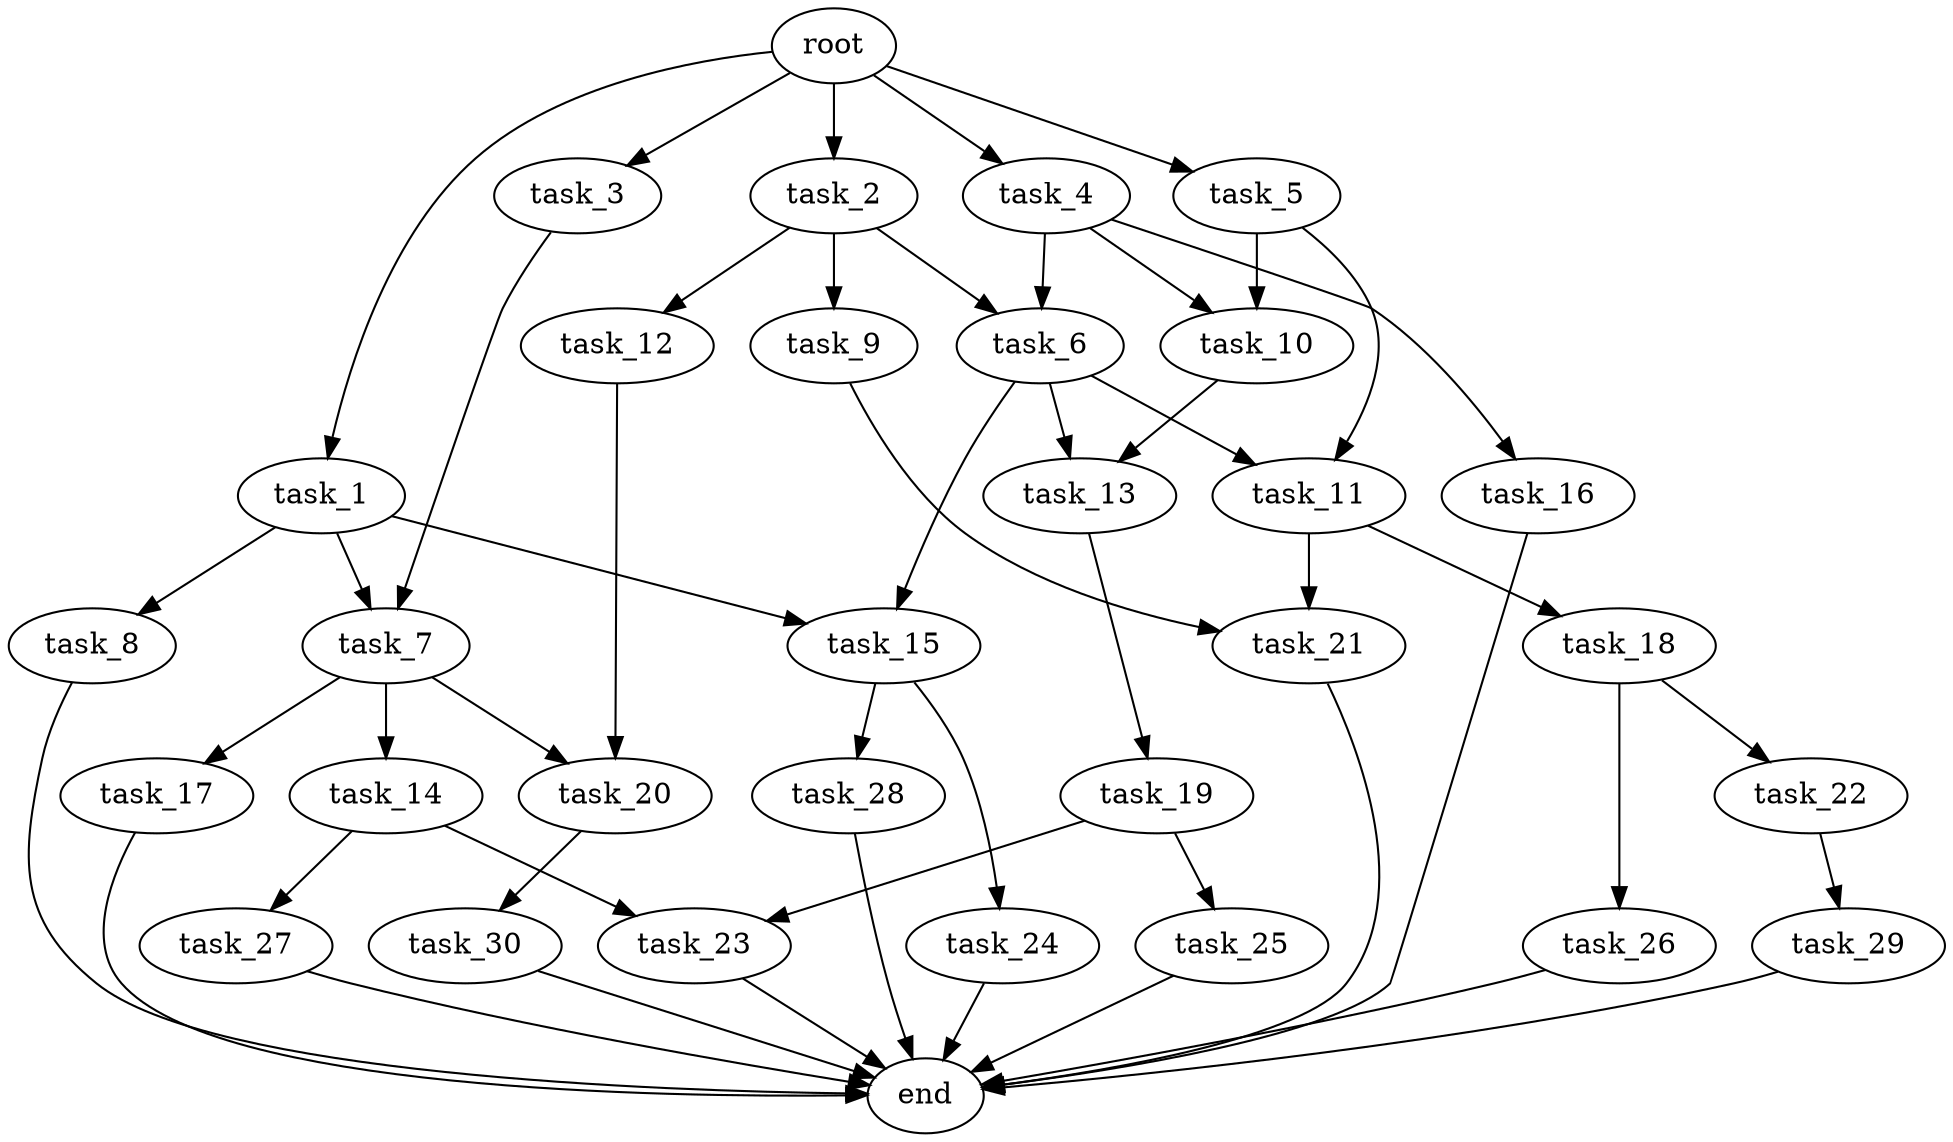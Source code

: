 digraph G {
  root [size="0.000000e+00"];
  task_1 [size="4.434545e+10"];
  task_2 [size="2.755979e+10"];
  task_3 [size="1.987635e+10"];
  task_4 [size="5.055153e+10"];
  task_5 [size="1.730509e+10"];
  task_6 [size="7.468537e+10"];
  task_7 [size="8.378759e+10"];
  task_8 [size="3.324060e+08"];
  task_9 [size="2.738358e+10"];
  task_10 [size="3.507497e+10"];
  task_11 [size="3.415183e+10"];
  task_12 [size="5.682164e+10"];
  task_13 [size="6.963226e+10"];
  task_14 [size="5.662327e+10"];
  task_15 [size="4.630591e+10"];
  task_16 [size="1.163501e+10"];
  task_17 [size="9.065266e+09"];
  task_18 [size="7.295774e+10"];
  task_19 [size="1.857403e+10"];
  task_20 [size="5.911894e+10"];
  task_21 [size="9.657690e+10"];
  task_22 [size="7.667459e+10"];
  task_23 [size="7.887578e+10"];
  task_24 [size="2.176041e+10"];
  task_25 [size="3.745921e+10"];
  task_26 [size="8.136681e+09"];
  task_27 [size="7.243043e+10"];
  task_28 [size="2.468074e+10"];
  task_29 [size="8.373246e+10"];
  task_30 [size="6.423532e+10"];
  end [size="0.000000e+00"];

  root -> task_1 [size="1.000000e-12"];
  root -> task_2 [size="1.000000e-12"];
  root -> task_3 [size="1.000000e-12"];
  root -> task_4 [size="1.000000e-12"];
  root -> task_5 [size="1.000000e-12"];
  task_1 -> task_7 [size="4.189380e+08"];
  task_1 -> task_8 [size="3.324060e+06"];
  task_1 -> task_15 [size="2.315295e+08"];
  task_2 -> task_6 [size="3.734269e+08"];
  task_2 -> task_9 [size="2.738358e+08"];
  task_2 -> task_12 [size="5.682164e+08"];
  task_3 -> task_7 [size="4.189380e+08"];
  task_4 -> task_6 [size="3.734269e+08"];
  task_4 -> task_10 [size="1.753749e+08"];
  task_4 -> task_16 [size="1.163501e+08"];
  task_5 -> task_10 [size="1.753749e+08"];
  task_5 -> task_11 [size="1.707592e+08"];
  task_6 -> task_11 [size="1.707592e+08"];
  task_6 -> task_13 [size="3.481613e+08"];
  task_6 -> task_15 [size="2.315295e+08"];
  task_7 -> task_14 [size="5.662327e+08"];
  task_7 -> task_17 [size="9.065266e+07"];
  task_7 -> task_20 [size="2.955947e+08"];
  task_8 -> end [size="1.000000e-12"];
  task_9 -> task_21 [size="4.828845e+08"];
  task_10 -> task_13 [size="3.481613e+08"];
  task_11 -> task_18 [size="7.295774e+08"];
  task_11 -> task_21 [size="4.828845e+08"];
  task_12 -> task_20 [size="2.955947e+08"];
  task_13 -> task_19 [size="1.857403e+08"];
  task_14 -> task_23 [size="3.943789e+08"];
  task_14 -> task_27 [size="7.243043e+08"];
  task_15 -> task_24 [size="2.176041e+08"];
  task_15 -> task_28 [size="2.468074e+08"];
  task_16 -> end [size="1.000000e-12"];
  task_17 -> end [size="1.000000e-12"];
  task_18 -> task_22 [size="7.667459e+08"];
  task_18 -> task_26 [size="8.136681e+07"];
  task_19 -> task_23 [size="3.943789e+08"];
  task_19 -> task_25 [size="3.745921e+08"];
  task_20 -> task_30 [size="6.423532e+08"];
  task_21 -> end [size="1.000000e-12"];
  task_22 -> task_29 [size="8.373246e+08"];
  task_23 -> end [size="1.000000e-12"];
  task_24 -> end [size="1.000000e-12"];
  task_25 -> end [size="1.000000e-12"];
  task_26 -> end [size="1.000000e-12"];
  task_27 -> end [size="1.000000e-12"];
  task_28 -> end [size="1.000000e-12"];
  task_29 -> end [size="1.000000e-12"];
  task_30 -> end [size="1.000000e-12"];
}
